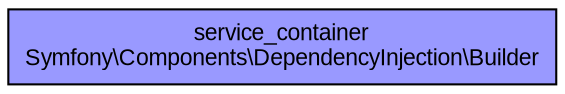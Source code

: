 digraph sc {
  ratio="compress"
  node [fontsize="11" fontname="Arial" shape="record"];
  edge [fontsize="9" fontname="Arial" color="grey" arrowhead="open" arrowsize="0.5"];

  node_service_container [label="service_container\nSymfony\\Components\\DependencyInjection\\Builder\n", shape=record, fillcolor="#9999ff", style="filled"];
}
